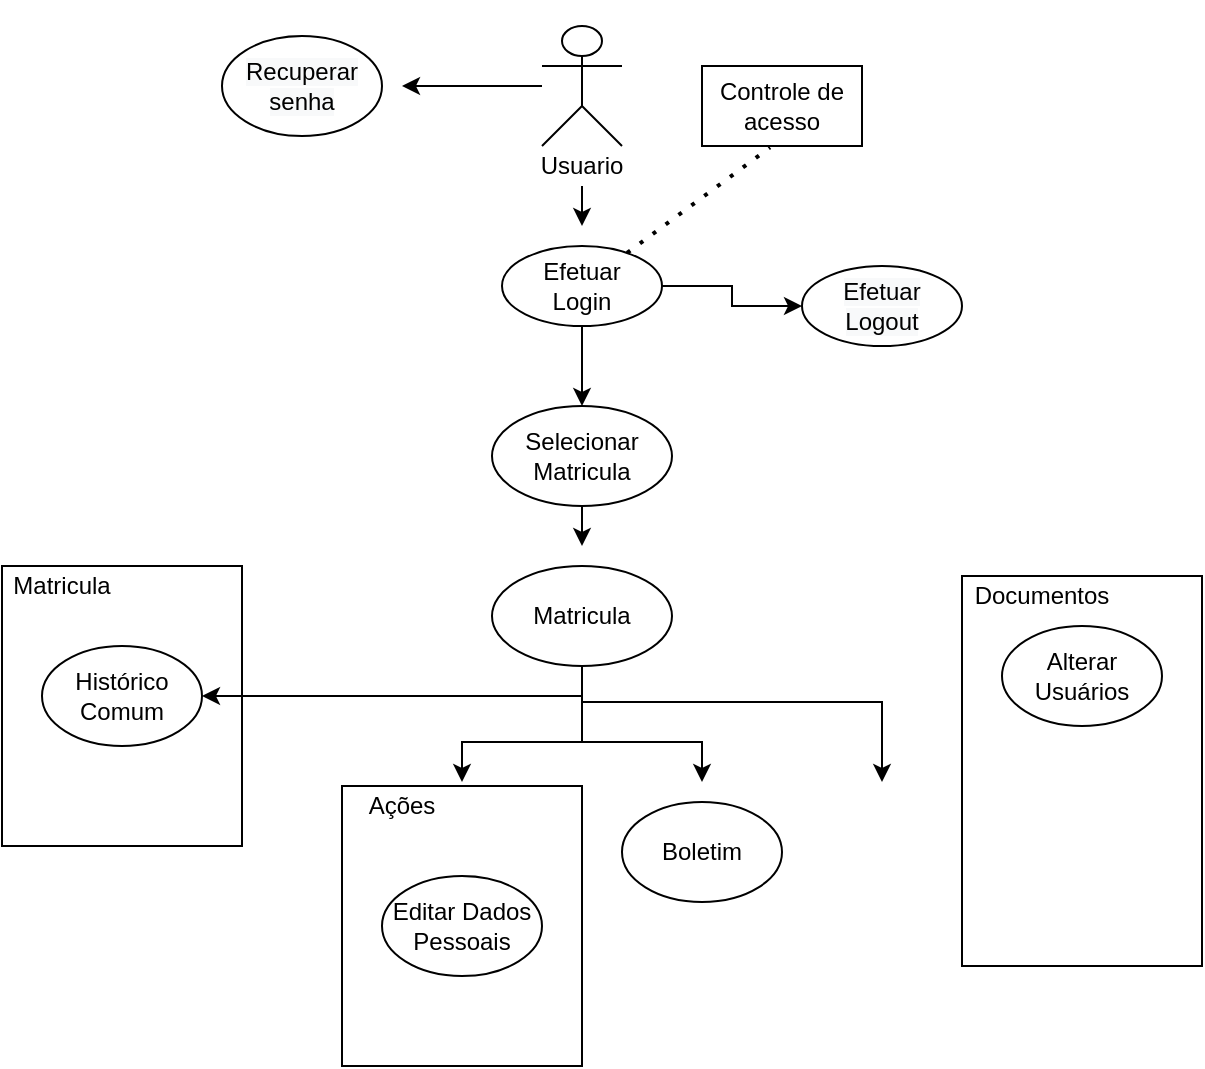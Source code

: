 <mxfile version="14.6.11" type="github">
  <diagram id="OPYDhyZw8JrzDwCMCelt" name="Page-1">
    <mxGraphModel dx="1550" dy="630" grid="1" gridSize="10" guides="1" tooltips="1" connect="1" arrows="1" fold="1" page="1" pageScale="1" pageWidth="827" pageHeight="1169" math="0" shadow="0">
      <root>
        <mxCell id="0" />
        <mxCell id="1" parent="0" />
        <mxCell id="HBqxv1bqDfTO-ePwxY_F-84" value="" style="rounded=0;whiteSpace=wrap;html=1;sketch=0;fontColor=none;" vertex="1" parent="1">
          <mxGeometry x="290" y="355" width="120" height="195" as="geometry" />
        </mxCell>
        <mxCell id="HBqxv1bqDfTO-ePwxY_F-85" value="Documentos" style="text;html=1;strokeColor=none;fillColor=none;align=center;verticalAlign=middle;whiteSpace=wrap;rounded=0;sketch=0;fontColor=none;" vertex="1" parent="1">
          <mxGeometry x="310" y="355" width="40" height="20" as="geometry" />
        </mxCell>
        <mxCell id="HBqxv1bqDfTO-ePwxY_F-82" value="" style="rounded=0;whiteSpace=wrap;html=1;sketch=0;fontColor=none;" vertex="1" parent="1">
          <mxGeometry x="-20" y="460" width="120" height="140" as="geometry" />
        </mxCell>
        <mxCell id="HBqxv1bqDfTO-ePwxY_F-83" value="Ações" style="text;html=1;strokeColor=none;fillColor=none;align=center;verticalAlign=middle;whiteSpace=wrap;rounded=0;sketch=0;fontColor=none;" vertex="1" parent="1">
          <mxGeometry x="-10" y="460" width="40" height="20" as="geometry" />
        </mxCell>
        <mxCell id="HBqxv1bqDfTO-ePwxY_F-80" value="" style="rounded=0;whiteSpace=wrap;html=1;sketch=0;fontColor=none;" vertex="1" parent="1">
          <mxGeometry x="-190" y="350" width="120" height="140" as="geometry" />
        </mxCell>
        <mxCell id="HBqxv1bqDfTO-ePwxY_F-74" style="edgeStyle=orthogonalEdgeStyle;rounded=0;orthogonalLoop=1;jettySize=auto;html=1;fontColor=none;" edge="1" parent="1" source="HBqxv1bqDfTO-ePwxY_F-5">
          <mxGeometry relative="1" as="geometry">
            <mxPoint x="10" y="110" as="targetPoint" />
          </mxGeometry>
        </mxCell>
        <mxCell id="HBqxv1bqDfTO-ePwxY_F-5" value="Actor" style="shape=umlActor;verticalLabelPosition=bottom;verticalAlign=top;outlineConnect=0;fontStyle=1;html=1;noLabel=1;fontColor=none;" vertex="1" parent="1">
          <mxGeometry x="80" y="80" width="40" height="60" as="geometry" />
        </mxCell>
        <mxCell id="HBqxv1bqDfTO-ePwxY_F-73" style="edgeStyle=orthogonalEdgeStyle;rounded=0;orthogonalLoop=1;jettySize=auto;html=1;exitX=0.5;exitY=1;exitDx=0;exitDy=0;fontColor=none;" edge="1" parent="1" source="HBqxv1bqDfTO-ePwxY_F-14">
          <mxGeometry relative="1" as="geometry">
            <mxPoint x="100" y="180" as="targetPoint" />
          </mxGeometry>
        </mxCell>
        <mxCell id="HBqxv1bqDfTO-ePwxY_F-14" value="Usuario" style="text;html=1;strokeColor=none;fillColor=none;align=center;verticalAlign=middle;whiteSpace=wrap;rounded=0;fontColor=none;" vertex="1" parent="1">
          <mxGeometry x="80" y="140" width="40" height="20" as="geometry" />
        </mxCell>
        <mxCell id="HBqxv1bqDfTO-ePwxY_F-31" value="Controle de acesso" style="rounded=0;whiteSpace=wrap;html=1;fontColor=none;" vertex="1" parent="1">
          <mxGeometry x="160" y="100" width="80" height="40" as="geometry" />
        </mxCell>
        <mxCell id="HBqxv1bqDfTO-ePwxY_F-43" value="" style="endArrow=none;dashed=1;html=1;dashPattern=1 3;strokeWidth=2;fontColor=none;entryX=0.425;entryY=1.018;entryDx=0;entryDy=0;entryPerimeter=0;" edge="1" parent="1" source="HBqxv1bqDfTO-ePwxY_F-49" target="HBqxv1bqDfTO-ePwxY_F-31">
          <mxGeometry width="50" height="50" relative="1" as="geometry">
            <mxPoint x="160" y="160" as="sourcePoint" />
            <mxPoint x="210" y="110" as="targetPoint" />
          </mxGeometry>
        </mxCell>
        <mxCell id="HBqxv1bqDfTO-ePwxY_F-45" value="&#xa;&#xa;&lt;span style=&quot;color: rgb(0, 0, 0); font-family: helvetica; font-size: 12px; font-style: normal; font-weight: 400; letter-spacing: normal; text-align: center; text-indent: 0px; text-transform: none; word-spacing: 0px; background-color: rgb(248, 249, 250); display: inline; float: none;&quot;&gt;Efetuar Logout&lt;/span&gt;&#xa;&#xa;" style="ellipse;whiteSpace=wrap;html=1;rounded=0;sketch=0;fontColor=none;" vertex="1" parent="1">
          <mxGeometry x="210" y="200" width="80" height="40" as="geometry" />
        </mxCell>
        <mxCell id="HBqxv1bqDfTO-ePwxY_F-72" style="edgeStyle=orthogonalEdgeStyle;rounded=0;orthogonalLoop=1;jettySize=auto;html=1;entryX=0;entryY=0.5;entryDx=0;entryDy=0;fontColor=none;" edge="1" parent="1" source="HBqxv1bqDfTO-ePwxY_F-49" target="HBqxv1bqDfTO-ePwxY_F-45">
          <mxGeometry relative="1" as="geometry" />
        </mxCell>
        <mxCell id="HBqxv1bqDfTO-ePwxY_F-77" style="edgeStyle=orthogonalEdgeStyle;rounded=0;orthogonalLoop=1;jettySize=auto;html=1;fontColor=none;" edge="1" parent="1" source="HBqxv1bqDfTO-ePwxY_F-49">
          <mxGeometry relative="1" as="geometry">
            <mxPoint x="100" y="270" as="targetPoint" />
          </mxGeometry>
        </mxCell>
        <mxCell id="HBqxv1bqDfTO-ePwxY_F-49" value="Efetuar &lt;br&gt;Login" style="ellipse;whiteSpace=wrap;html=1;rounded=0;sketch=0;fontColor=none;" vertex="1" parent="1">
          <mxGeometry x="60" y="190" width="80" height="40" as="geometry" />
        </mxCell>
        <mxCell id="HBqxv1bqDfTO-ePwxY_F-51" value="&#xa;&#xa;&lt;span style=&quot;color: rgb(0, 0, 0); font-family: helvetica; font-size: 12px; font-style: normal; font-weight: 400; letter-spacing: normal; text-align: center; text-indent: 0px; text-transform: none; word-spacing: 0px; background-color: rgb(248, 249, 250); display: inline; float: none;&quot;&gt;Recuperar senha&lt;/span&gt;&#xa;&#xa;" style="ellipse;whiteSpace=wrap;html=1;rounded=0;sketch=0;fontColor=none;" vertex="1" parent="1">
          <mxGeometry x="-80" y="85" width="80" height="50" as="geometry" />
        </mxCell>
        <mxCell id="HBqxv1bqDfTO-ePwxY_F-62" style="edgeStyle=orthogonalEdgeStyle;rounded=0;orthogonalLoop=1;jettySize=auto;html=1;entryX=1;entryY=0.5;entryDx=0;entryDy=0;fontColor=none;" edge="1" parent="1" target="HBqxv1bqDfTO-ePwxY_F-57">
          <mxGeometry relative="1" as="geometry">
            <mxPoint x="100" y="374.0" as="sourcePoint" />
            <Array as="points">
              <mxPoint x="100" y="415" />
            </Array>
          </mxGeometry>
        </mxCell>
        <mxCell id="HBqxv1bqDfTO-ePwxY_F-63" style="edgeStyle=orthogonalEdgeStyle;rounded=0;orthogonalLoop=1;jettySize=auto;html=1;fontColor=none;" edge="1" parent="1">
          <mxGeometry relative="1" as="geometry">
            <mxPoint x="40" y="458" as="targetPoint" />
            <mxPoint x="100" y="374.0" as="sourcePoint" />
            <Array as="points">
              <mxPoint x="100" y="438" />
              <mxPoint x="40" y="438" />
            </Array>
          </mxGeometry>
        </mxCell>
        <mxCell id="HBqxv1bqDfTO-ePwxY_F-64" style="edgeStyle=orthogonalEdgeStyle;rounded=0;orthogonalLoop=1;jettySize=auto;html=1;fontColor=none;" edge="1" parent="1">
          <mxGeometry relative="1" as="geometry">
            <mxPoint x="160" y="458" as="targetPoint" />
            <mxPoint x="100" y="374.0" as="sourcePoint" />
            <Array as="points">
              <mxPoint x="100" y="438" />
              <mxPoint x="160" y="438" />
            </Array>
          </mxGeometry>
        </mxCell>
        <mxCell id="HBqxv1bqDfTO-ePwxY_F-65" style="edgeStyle=orthogonalEdgeStyle;rounded=0;orthogonalLoop=1;jettySize=auto;html=1;fontColor=none;" edge="1" parent="1">
          <mxGeometry relative="1" as="geometry">
            <mxPoint x="250" y="458" as="targetPoint" />
            <mxPoint x="100" y="374.0" as="sourcePoint" />
            <Array as="points">
              <mxPoint x="250" y="418" />
            </Array>
          </mxGeometry>
        </mxCell>
        <mxCell id="HBqxv1bqDfTO-ePwxY_F-53" value="Matricula" style="ellipse;whiteSpace=wrap;html=1;rounded=0;sketch=0;fontColor=none;" vertex="1" parent="1">
          <mxGeometry x="55" y="350" width="90" height="50" as="geometry" />
        </mxCell>
        <mxCell id="HBqxv1bqDfTO-ePwxY_F-57" value="Histórico&lt;br&gt;Comum" style="ellipse;whiteSpace=wrap;html=1;rounded=0;sketch=0;fontColor=none;" vertex="1" parent="1">
          <mxGeometry x="-170" y="390" width="80" height="50" as="geometry" />
        </mxCell>
        <mxCell id="HBqxv1bqDfTO-ePwxY_F-59" value="Editar Dados Pessoais" style="ellipse;whiteSpace=wrap;html=1;rounded=0;sketch=0;fontColor=none;" vertex="1" parent="1">
          <mxGeometry y="505" width="80" height="50" as="geometry" />
        </mxCell>
        <mxCell id="HBqxv1bqDfTO-ePwxY_F-60" value="Boletim" style="ellipse;whiteSpace=wrap;html=1;rounded=0;sketch=0;fontColor=none;" vertex="1" parent="1">
          <mxGeometry x="120" y="468" width="80" height="50" as="geometry" />
        </mxCell>
        <mxCell id="HBqxv1bqDfTO-ePwxY_F-61" value="Alterar&lt;br&gt;Usuários" style="ellipse;whiteSpace=wrap;html=1;rounded=0;sketch=0;fontColor=none;" vertex="1" parent="1">
          <mxGeometry x="310" y="380" width="80" height="50" as="geometry" />
        </mxCell>
        <mxCell id="HBqxv1bqDfTO-ePwxY_F-79" style="edgeStyle=orthogonalEdgeStyle;rounded=0;orthogonalLoop=1;jettySize=auto;html=1;fontColor=none;" edge="1" parent="1" source="HBqxv1bqDfTO-ePwxY_F-78">
          <mxGeometry relative="1" as="geometry">
            <mxPoint x="100" y="340" as="targetPoint" />
          </mxGeometry>
        </mxCell>
        <mxCell id="HBqxv1bqDfTO-ePwxY_F-78" value="Selecionar Matricula" style="ellipse;whiteSpace=wrap;html=1;rounded=0;sketch=0;fontColor=none;" vertex="1" parent="1">
          <mxGeometry x="55" y="270" width="90" height="50" as="geometry" />
        </mxCell>
        <mxCell id="HBqxv1bqDfTO-ePwxY_F-81" value="Matricula&lt;br&gt;" style="text;html=1;strokeColor=none;fillColor=none;align=center;verticalAlign=middle;whiteSpace=wrap;rounded=0;sketch=0;fontColor=none;" vertex="1" parent="1">
          <mxGeometry x="-180" y="350" width="40" height="20" as="geometry" />
        </mxCell>
      </root>
    </mxGraphModel>
  </diagram>
</mxfile>
